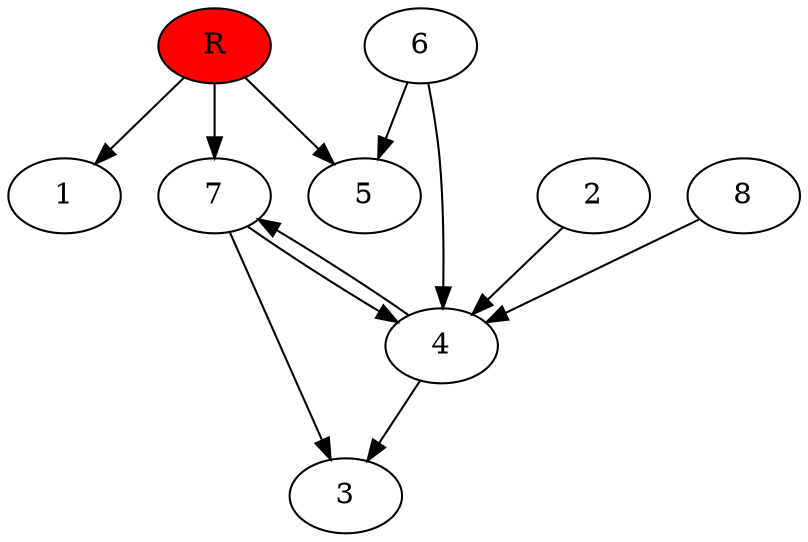 digraph prb5519 {
	1
	2
	3
	4
	5
	6
	7
	8
	R [fillcolor="#ff0000" style=filled]
	2 -> 4
	4 -> 3
	4 -> 7
	6 -> 4
	6 -> 5
	7 -> 3
	7 -> 4
	8 -> 4
	R -> 1
	R -> 5
	R -> 7
}
